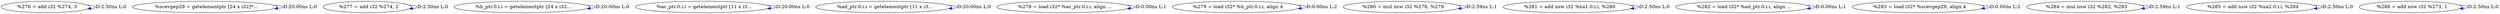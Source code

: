digraph {
Node0x3198810[label="  %276 = add i32 %274, 3"];
Node0x3198810 -> Node0x3198810[label="D:2.50ns L:0",color=blue];
Node0x31988f0[label="  %scevgep29 = getelementptr [24 x i32]*..."];
Node0x31988f0 -> Node0x31988f0[label="D:20.00ns L:0",color=blue];
Node0x31989d0[label="  %277 = add i32 %274, 2"];
Node0x31989d0 -> Node0x31989d0[label="D:2.50ns L:0",color=blue];
Node0x3198ab0[label="  %h_ptr.0.i.i = getelementptr [24 x i32..."];
Node0x3198ab0 -> Node0x3198ab0[label="D:20.00ns L:0",color=blue];
Node0x3198b90[label="  %ac_ptr.0.i.i = getelementptr [11 x i3..."];
Node0x3198b90 -> Node0x3198b90[label="D:20.00ns L:0",color=blue];
Node0x3198c70[label="  %ad_ptr.0.i.i = getelementptr [11 x i3..."];
Node0x3198c70 -> Node0x3198c70[label="D:20.00ns L:0",color=blue];
Node0x3198d50[label="  %278 = load i32* %ac_ptr.0.i.i, align ..."];
Node0x3198d50 -> Node0x3198d50[label="D:0.00ns L:1",color=blue];
Node0x3198eb0[label="  %279 = load i32* %h_ptr.0.i.i, align 4"];
Node0x3198eb0 -> Node0x3198eb0[label="D:0.00ns L:2",color=blue];
Node0x3198f90[label="  %280 = mul nsw i32 %278, %279"];
Node0x3198f90 -> Node0x3198f90[label="D:2.59ns L:1",color=blue];
Node0x31990f0[label="  %281 = add nsw i32 %xa1.0.i.i, %280"];
Node0x31990f0 -> Node0x31990f0[label="D:2.50ns L:0",color=blue];
Node0x31991d0[label="  %282 = load i32* %ad_ptr.0.i.i, align ..."];
Node0x31991d0 -> Node0x31991d0[label="D:0.00ns L:1",color=blue];
Node0x3199330[label="  %283 = load i32* %scevgep29, align 4"];
Node0x3199330 -> Node0x3199330[label="D:0.00ns L:2",color=blue];
Node0x3199410[label="  %284 = mul nsw i32 %282, %283"];
Node0x3199410 -> Node0x3199410[label="D:2.59ns L:1",color=blue];
Node0x3199570[label="  %285 = add nsw i32 %xa2.0.i.i, %284"];
Node0x3199570 -> Node0x3199570[label="D:2.50ns L:0",color=blue];
Node0x3199650[label="  %286 = add nsw i32 %273, 1"];
Node0x3199650 -> Node0x3199650[label="D:2.50ns L:0",color=blue];
}
